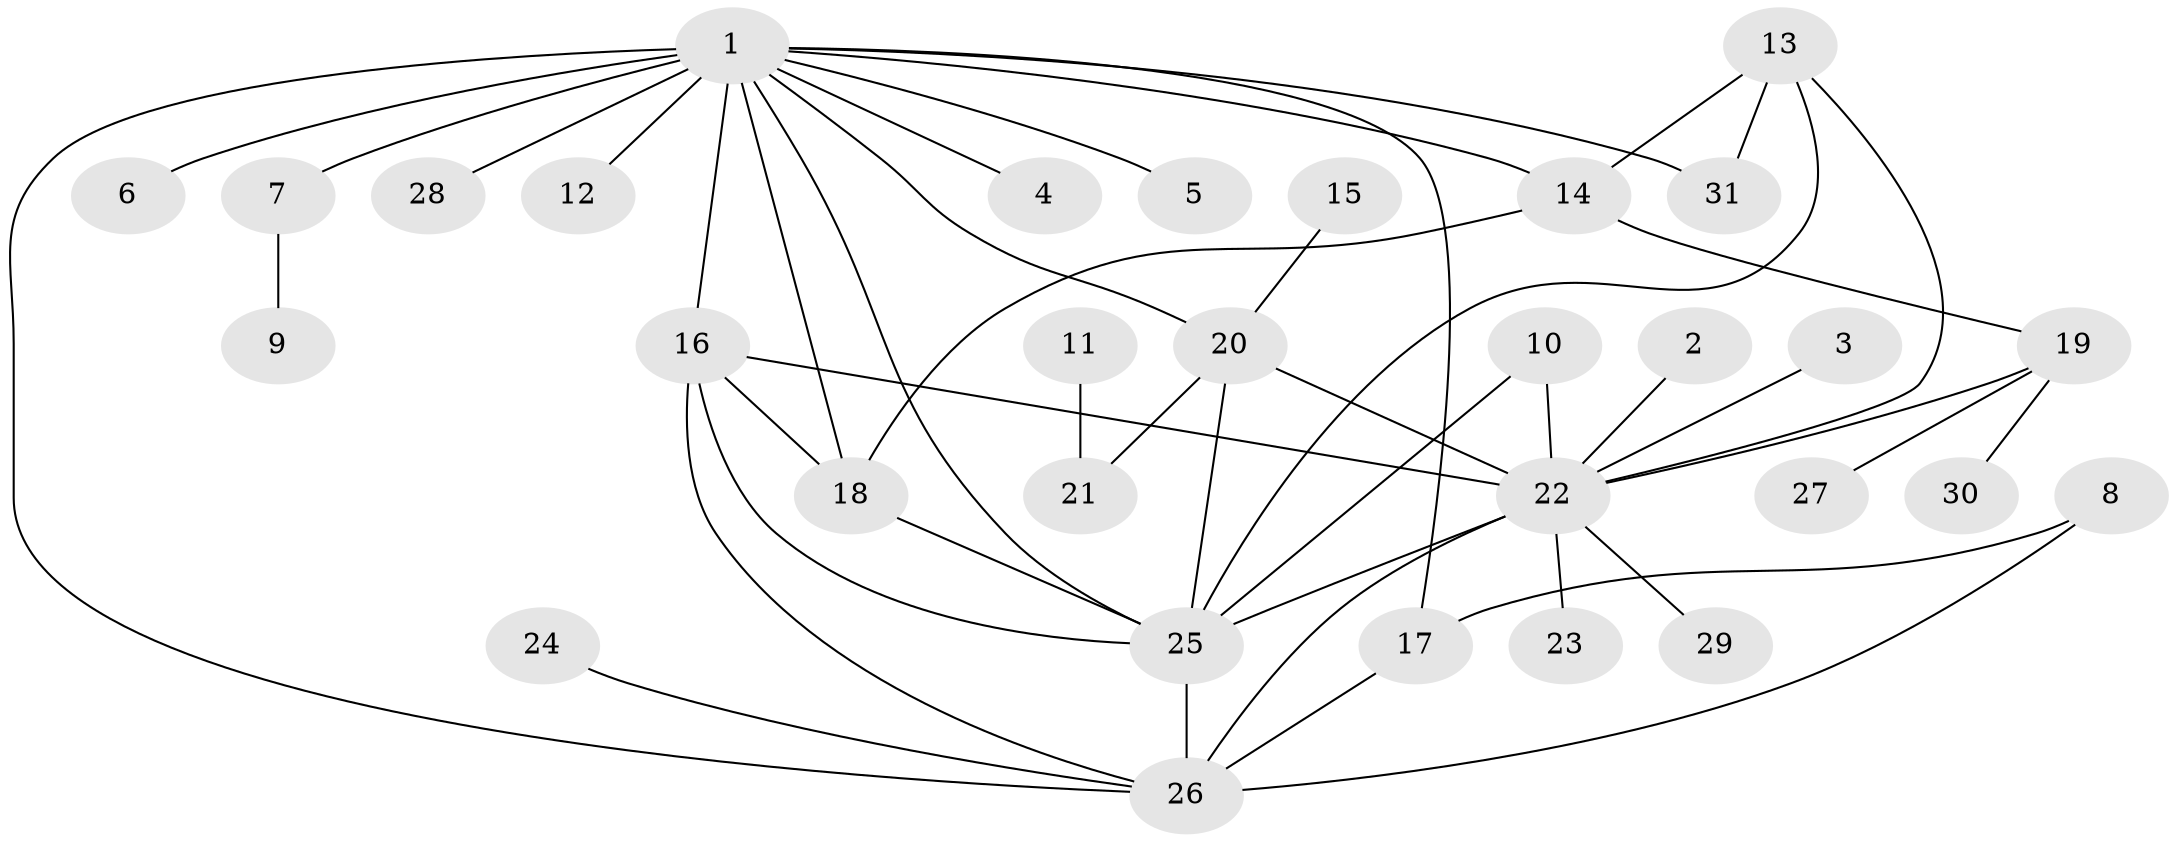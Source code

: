 // original degree distribution, {8: 0.06451612903225806, 4: 0.0967741935483871, 13: 0.016129032258064516, 2: 0.16129032258064516, 3: 0.0967741935483871, 1: 0.43548387096774194, 7: 0.03225806451612903, 5: 0.06451612903225806, 6: 0.03225806451612903}
// Generated by graph-tools (version 1.1) at 2025/26/03/09/25 03:26:01]
// undirected, 31 vertices, 47 edges
graph export_dot {
graph [start="1"]
  node [color=gray90,style=filled];
  1;
  2;
  3;
  4;
  5;
  6;
  7;
  8;
  9;
  10;
  11;
  12;
  13;
  14;
  15;
  16;
  17;
  18;
  19;
  20;
  21;
  22;
  23;
  24;
  25;
  26;
  27;
  28;
  29;
  30;
  31;
  1 -- 4 [weight=1.0];
  1 -- 5 [weight=1.0];
  1 -- 6 [weight=1.0];
  1 -- 7 [weight=1.0];
  1 -- 12 [weight=1.0];
  1 -- 14 [weight=1.0];
  1 -- 16 [weight=3.0];
  1 -- 17 [weight=1.0];
  1 -- 18 [weight=1.0];
  1 -- 20 [weight=1.0];
  1 -- 25 [weight=1.0];
  1 -- 26 [weight=1.0];
  1 -- 28 [weight=1.0];
  1 -- 31 [weight=1.0];
  2 -- 22 [weight=1.0];
  3 -- 22 [weight=1.0];
  7 -- 9 [weight=1.0];
  8 -- 17 [weight=1.0];
  8 -- 26 [weight=1.0];
  10 -- 22 [weight=1.0];
  10 -- 25 [weight=1.0];
  11 -- 21 [weight=1.0];
  13 -- 14 [weight=1.0];
  13 -- 22 [weight=1.0];
  13 -- 25 [weight=1.0];
  13 -- 31 [weight=1.0];
  14 -- 18 [weight=1.0];
  14 -- 19 [weight=1.0];
  15 -- 20 [weight=1.0];
  16 -- 18 [weight=1.0];
  16 -- 22 [weight=1.0];
  16 -- 25 [weight=2.0];
  16 -- 26 [weight=1.0];
  17 -- 26 [weight=2.0];
  18 -- 25 [weight=2.0];
  19 -- 22 [weight=1.0];
  19 -- 27 [weight=1.0];
  19 -- 30 [weight=1.0];
  20 -- 21 [weight=1.0];
  20 -- 22 [weight=1.0];
  20 -- 25 [weight=2.0];
  22 -- 23 [weight=1.0];
  22 -- 25 [weight=1.0];
  22 -- 26 [weight=2.0];
  22 -- 29 [weight=1.0];
  24 -- 26 [weight=1.0];
  25 -- 26 [weight=3.0];
}
